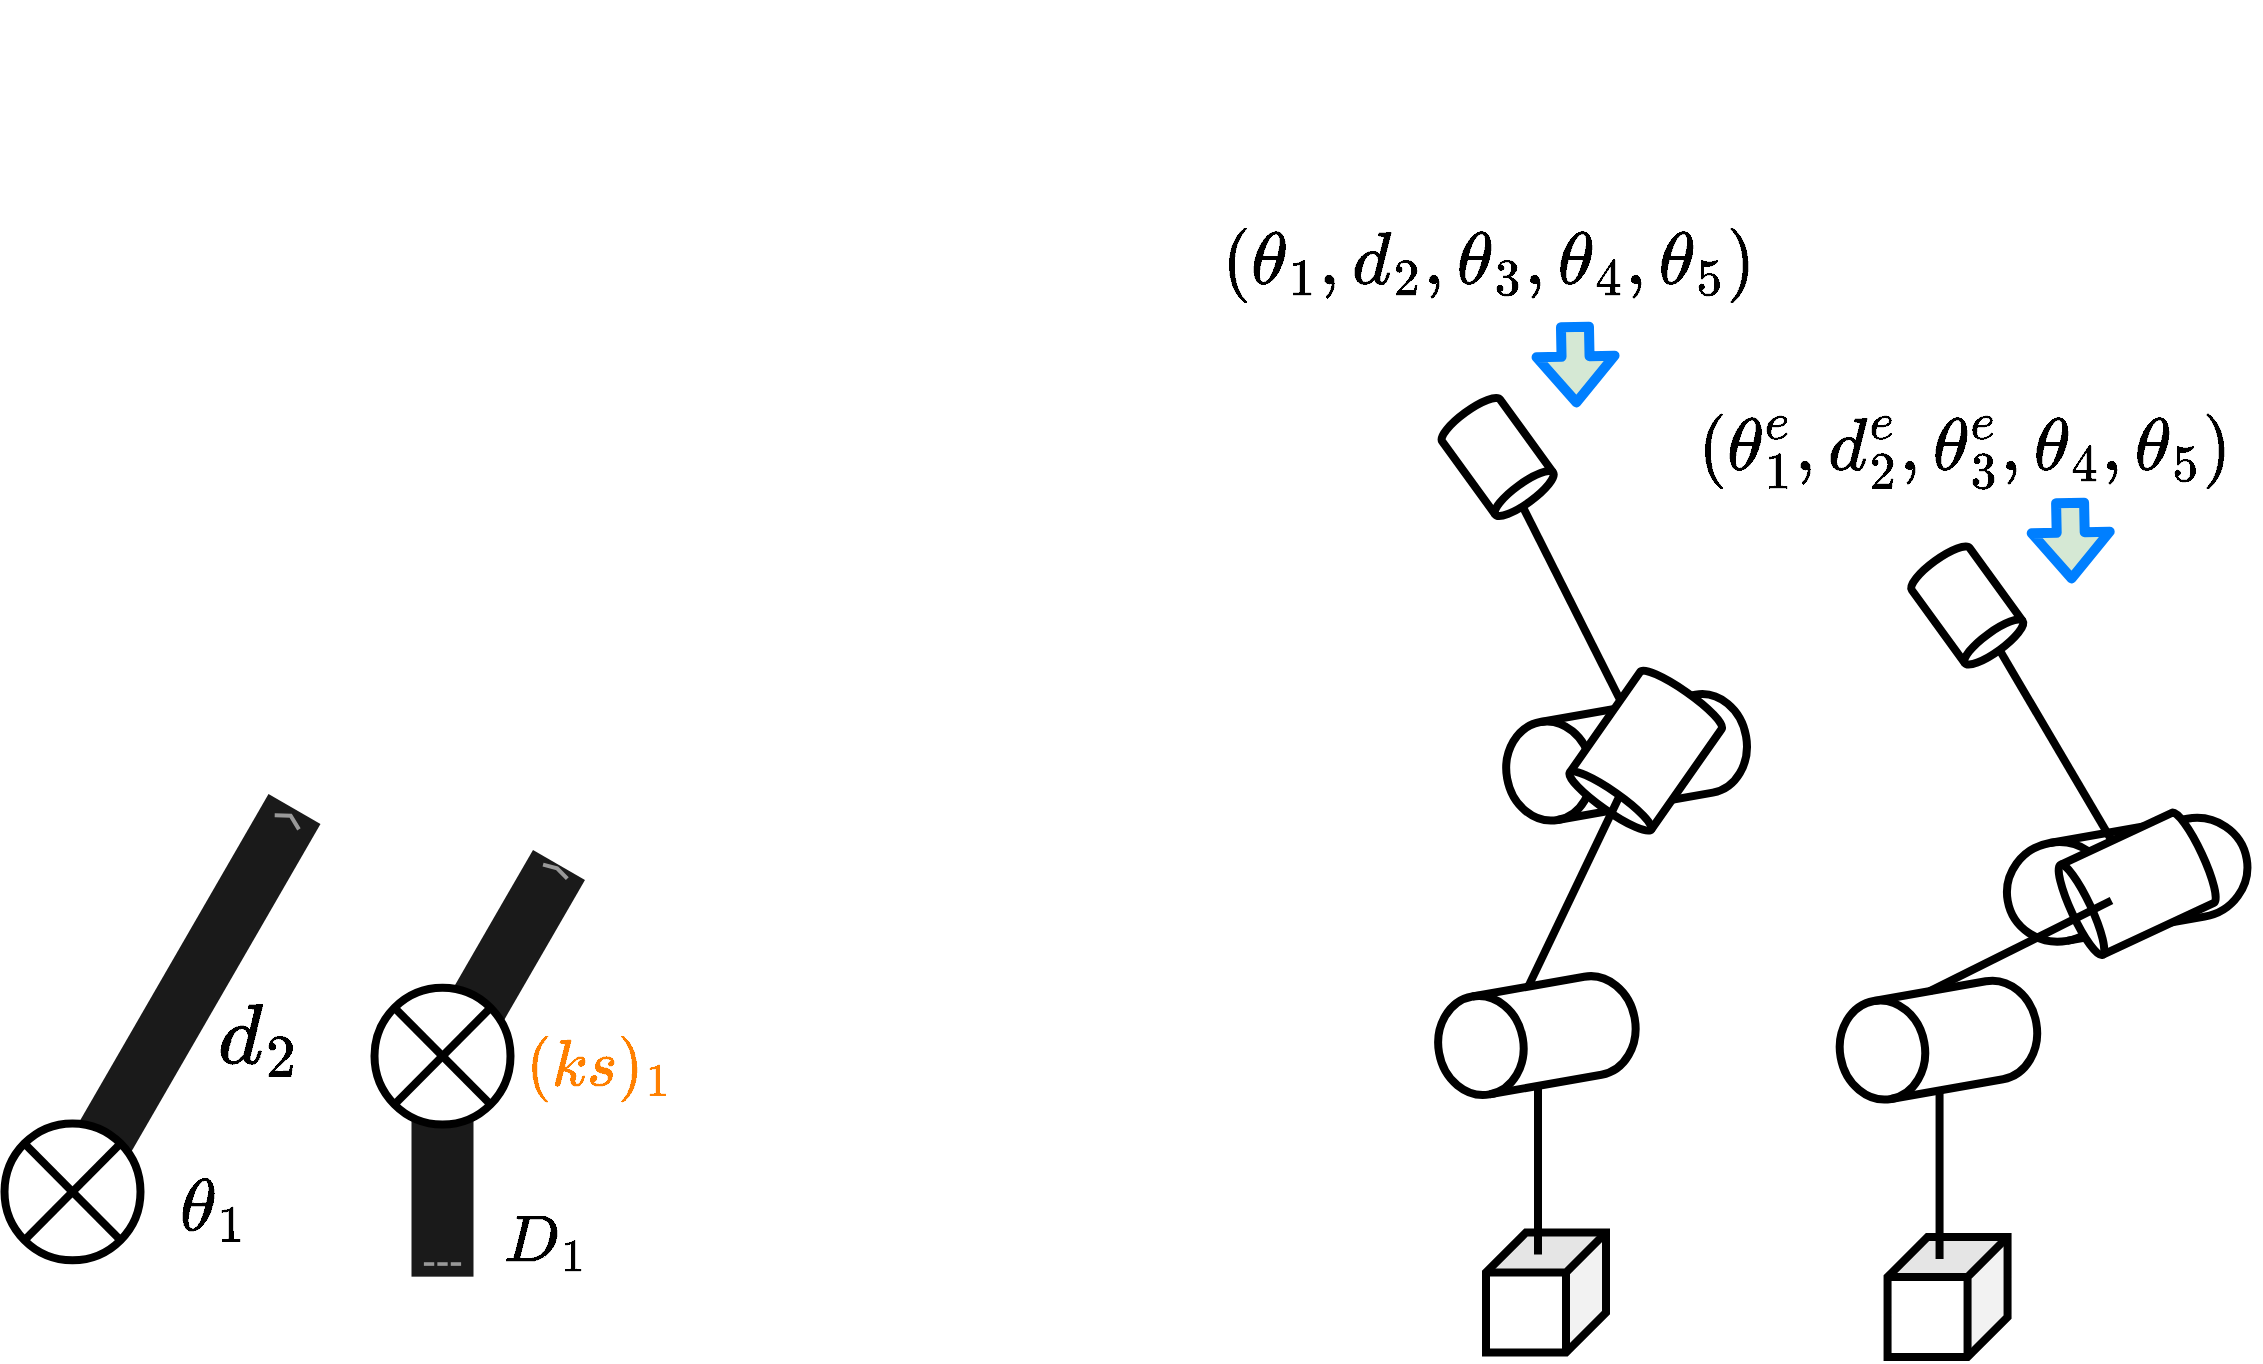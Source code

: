 <mxfile scale="3" border="0">
    <diagram id="aw2tME8MYQPTS3ObVP5B" name="Page-1">
        <mxGraphModel dx="2500" dy="923" grid="0" gridSize="10" guides="1" tooltips="1" connect="1" arrows="1" fold="1" page="1" pageScale="1" pageWidth="1169" pageHeight="827" background="#FFFFFF" math="1" shadow="0">
            <root>
                <mxCell id="0"/>
                <mxCell id="1" parent="0"/>
                <mxCell id="90" value="" style="shape=cylinder3;whiteSpace=wrap;html=1;boundedLbl=1;backgroundOutline=1;size=21.244;fontColor=#66FF66;strokeWidth=4;fontSize=32;rotation=-100;" parent="1" vertex="1">
                    <mxGeometry x="741.58" y="418.13" width="49.73" height="99.33" as="geometry"/>
                </mxCell>
                <mxCell id="307" value="" style="shape=cylinder3;whiteSpace=wrap;html=1;boundedLbl=1;backgroundOutline=1;size=21.244;fontColor=#66FF66;strokeWidth=4;fontSize=32;rotation=-100;" parent="1" vertex="1">
                    <mxGeometry x="786.43" y="268" width="49.73" height="121.31" as="geometry"/>
                </mxCell>
                <mxCell id="235" value="" style="shape=cylinder3;whiteSpace=wrap;html=1;boundedLbl=1;backgroundOutline=1;size=4.905;fontColor=#66FF66;strokeWidth=4;fontSize=32;rotation=-145;" parent="1" vertex="1">
                    <mxGeometry x="796" y="289.69" width="49.73" height="71.31" as="geometry"/>
                </mxCell>
                <mxCell id="232" value="" style="endArrow=none;html=1;fontColor=#66FF66;strokeColor=#000000;strokeWidth=4;fontSize=32;entryX=0.085;entryY=0.146;entryDx=0;entryDy=0;entryPerimeter=0;exitX=1;exitY=0.5;exitDx=0;exitDy=0;exitPerimeter=0;" parent="1" source="90" edge="1">
                    <mxGeometry width="50" height="50" relative="1" as="geometry">
                        <mxPoint x="784" y="400" as="sourcePoint"/>
                        <mxPoint x="807.589" y="348.363" as="targetPoint"/>
                    </mxGeometry>
                </mxCell>
                <mxCell id="238" value="" style="endArrow=none;html=1;fontColor=#66FF66;strokeColor=#000000;strokeWidth=4;fontSize=32;" parent="1" source="235" target="243" edge="1">
                    <mxGeometry width="50" height="50" relative="1" as="geometry">
                        <mxPoint x="805" y="302" as="sourcePoint"/>
                        <mxPoint x="789.056" y="252.793" as="targetPoint"/>
                    </mxGeometry>
                </mxCell>
                <mxCell id="243" value="" style="shape=cylinder3;whiteSpace=wrap;html=1;boundedLbl=1;backgroundOutline=1;size=4.905;fontColor=#66FF66;strokeWidth=4;fontSize=32;rotation=144;" parent="1" vertex="1">
                    <mxGeometry x="728.95" y="151" width="35.76" height="55" as="geometry"/>
                </mxCell>
                <mxCell id="3" value="" style="shape=cube;whiteSpace=wrap;html=1;boundedLbl=1;backgroundOutline=1;darkOpacity=0.05;darkOpacity2=0.1;rotation=90;strokeWidth=4;fontSize=32;" parent="1" vertex="1">
                    <mxGeometry x="741" y="566.25" width="60" height="60" as="geometry"/>
                </mxCell>
                <mxCell id="81" value="" style="endArrow=none;html=1;strokeWidth=4;fontSize=32;" parent="1" edge="1">
                    <mxGeometry width="50" height="50" relative="1" as="geometry">
                        <mxPoint x="767" y="577.25" as="sourcePoint"/>
                        <mxPoint x="767" y="493" as="targetPoint"/>
                    </mxGeometry>
                </mxCell>
                <mxCell id="344" value="" style="group" parent="1" vertex="1" connectable="0">
                    <mxGeometry x="0.25" y="385.998" width="206.0" height="194.152" as="geometry"/>
                </mxCell>
                <mxCell id="340" value="" style="strokeWidth=1;html=1;shadow=0;dashed=0;shape=mxgraph.android.action_bar_landscape;fillColor=#1A1A1A;strokeColor=#c0c0c0;strokeWidth=2;fontColor=#FFFFFF;rotation=-240;" parent="344" vertex="1">
                    <mxGeometry x="-16.25" y="46.63" width="215" height="30" as="geometry"/>
                </mxCell>
                <mxCell id="338" value="" style="shape=sumEllipse;perimeter=ellipsePerimeter;whiteSpace=wrap;html=1;backgroundOutline=1;fontColor=#FF99CC;strokeWidth=4;" parent="344" vertex="1">
                    <mxGeometry y="125.692" width="68" height="68.46" as="geometry"/>
                </mxCell>
                <mxCell id="350" value="&lt;font style=&quot;font-size: 36px;&quot;&gt;$$\theta_1$$&lt;/font&gt;" style="text;html=1;strokeColor=none;fillColor=none;align=center;verticalAlign=middle;whiteSpace=wrap;rounded=0;fillStyle=hatch;strokeWidth=4;fontFamily=Comic Sans MS;fontSize=60;fontColor=#000000;" parent="344" vertex="1">
                    <mxGeometry x="79.995" y="157.007" width="50.33" height="19.754" as="geometry"/>
                </mxCell>
                <mxCell id="351" value="&lt;font style=&quot;font-size: 36px;&quot; color=&quot;#000000&quot;&gt;$$d_2$$&lt;/font&gt;" style="text;html=1;align=center;verticalAlign=middle;resizable=0;points=[];autosize=1;strokeColor=none;fillColor=none;fontSize=24;fontColor=#FF6666;" parent="344" vertex="1">
                    <mxGeometry x="48.0" y="55.002" width="158" height="55" as="geometry"/>
                </mxCell>
                <mxCell id="345" value="" style="group" parent="1" vertex="1" connectable="0">
                    <mxGeometry x="185.25" y="374.998" width="132.151" height="213.332" as="geometry"/>
                </mxCell>
                <mxCell id="343" value="" style="strokeWidth=1;html=1;shadow=0;dashed=0;shape=mxgraph.android.action_bar_landscape;fillColor=#1A1A1A;strokeColor=#c0c0c0;strokeWidth=2;fontColor=#FFFFFF;rotation=-240;" parent="345" vertex="1">
                    <mxGeometry x="12" y="38.832" width="107" height="30" as="geometry"/>
                </mxCell>
                <mxCell id="341" value="" style="strokeWidth=1;html=1;shadow=0;dashed=0;shape=mxgraph.android.action_bar_landscape;fillColor=#1A1A1A;strokeColor=#c0c0c0;strokeWidth=2;fontColor=#FFFFFF;rotation=90;" parent="345" vertex="1">
                    <mxGeometry x="-16.5" y="147.332" width="101" height="31" as="geometry"/>
                </mxCell>
                <mxCell id="342" value="" style="shape=sumEllipse;perimeter=ellipsePerimeter;whiteSpace=wrap;html=1;backgroundOutline=1;fontColor=#FF99CC;strokeWidth=4;" parent="345" vertex="1">
                    <mxGeometry y="68.832" width="68" height="68.46" as="geometry"/>
                </mxCell>
                <mxCell id="346" value="&lt;font style=&quot;font-size: 32px;&quot;&gt;$$ D_1 $$&lt;/font&gt;" style="text;html=1;strokeColor=none;fillColor=none;align=center;verticalAlign=middle;whiteSpace=wrap;rounded=0;strokeWidth=4;fontSize=32;fontFamily=Times New Roman;" parent="345" vertex="1">
                    <mxGeometry x="66.09" y="178.33" width="39.15" height="30.464" as="geometry"/>
                </mxCell>
                <mxCell id="349" value="&lt;font color=&quot;#ff8000&quot; style=&quot;font-size: 32px;&quot;&gt;$$ (ks)_1 $$&lt;/font&gt;" style="text;html=1;strokeColor=none;fillColor=none;align=center;verticalAlign=middle;whiteSpace=wrap;rounded=0;strokeWidth=4;fontSize=32;fontFamily=Times New Roman;" parent="345" vertex="1">
                    <mxGeometry x="93.001" y="91.438" width="39.15" height="30.464" as="geometry"/>
                </mxCell>
                <mxCell id="361" value="" style="group" vertex="1" connectable="0" parent="1">
                    <mxGeometry x="913.997" y="220.002" width="211.65" height="408.508" as="geometry"/>
                </mxCell>
                <mxCell id="353" value="" style="shape=cylinder3;whiteSpace=wrap;html=1;boundedLbl=1;backgroundOutline=1;size=21.244;fontColor=#66FF66;strokeWidth=4;fontSize=32;rotation=-100;" vertex="1" parent="361">
                    <mxGeometry x="28.363" y="200.388" width="49.73" height="99.33" as="geometry"/>
                </mxCell>
                <mxCell id="354" value="" style="shape=cylinder3;whiteSpace=wrap;html=1;boundedLbl=1;backgroundOutline=1;size=25.741;fontColor=#66FF66;strokeWidth=4;fontSize=32;rotation=-100;" vertex="1" parent="361">
                    <mxGeometry x="122.733" y="109.258" width="49.73" height="121.31" as="geometry"/>
                </mxCell>
                <mxCell id="355" value="" style="shape=cylinder3;whiteSpace=wrap;html=1;boundedLbl=1;backgroundOutline=1;size=4.905;fontColor=#66FF66;strokeWidth=4;fontSize=32;rotation=-115;" vertex="1" parent="361">
                    <mxGeometry x="127.733" y="136.258" width="49.73" height="71.31" as="geometry"/>
                </mxCell>
                <mxCell id="356" value="" style="endArrow=none;html=1;fontColor=#66FF66;strokeColor=#000000;strokeWidth=4;fontSize=32;exitX=1;exitY=0.5;exitDx=0;exitDy=0;exitPerimeter=0;" edge="1" parent="361" source="353">
                    <mxGeometry width="50" height="50" relative="1" as="geometry">
                        <mxPoint x="70.783" y="182.258" as="sourcePoint"/>
                        <mxPoint x="139.733" y="180.258" as="targetPoint"/>
                    </mxGeometry>
                </mxCell>
                <mxCell id="357" value="" style="endArrow=none;html=1;fontColor=#66FF66;strokeColor=#000000;strokeWidth=4;fontSize=32;entryX=0.5;entryY=0;entryDx=0;entryDy=0;entryPerimeter=0;" edge="1" parent="361" source="355" target="358">
                    <mxGeometry width="50" height="50" relative="1" as="geometry">
                        <mxPoint x="91.783" y="84.258" as="sourcePoint"/>
                        <mxPoint x="90.733" y="68.258" as="targetPoint"/>
                    </mxGeometry>
                </mxCell>
                <mxCell id="358" value="" style="shape=cylinder3;whiteSpace=wrap;html=1;boundedLbl=1;backgroundOutline=1;size=4.905;fontColor=#66FF66;strokeWidth=4;fontSize=32;rotation=144;" vertex="1" parent="361">
                    <mxGeometry x="49.733" y="5.258" width="35.76" height="55" as="geometry"/>
                </mxCell>
                <mxCell id="359" value="" style="shape=cube;whiteSpace=wrap;html=1;boundedLbl=1;backgroundOutline=1;darkOpacity=0.05;darkOpacity2=0.1;rotation=90;strokeWidth=4;fontSize=32;" vertex="1" parent="361">
                    <mxGeometry x="27.783" y="348.508" width="60" height="60" as="geometry"/>
                </mxCell>
                <mxCell id="360" value="" style="endArrow=none;html=1;strokeWidth=4;fontSize=32;" edge="1" parent="361">
                    <mxGeometry width="50" height="50" relative="1" as="geometry">
                        <mxPoint x="53.783" y="359.508" as="sourcePoint"/>
                        <mxPoint x="53.783" y="275.258" as="targetPoint"/>
                    </mxGeometry>
                </mxCell>
                <mxCell id="364" value="&lt;font style=&quot;font-size: 36px;&quot;&gt;$$ (\theta_1, d_2, \theta_3, \theta_4, \theta_5)&amp;nbsp;$$&lt;/font&gt;" style="text;html=1;strokeColor=none;fillColor=none;align=center;verticalAlign=middle;whiteSpace=wrap;rounded=0;strokeWidth=4;fontSize=36;fontFamily=Times New Roman;fontColor=#000000;" vertex="1" parent="1">
                    <mxGeometry x="723.001" y="64.996" width="39.15" height="30.464" as="geometry"/>
                </mxCell>
                <mxCell id="366" value="&lt;font style=&quot;font-size: 36px;&quot;&gt;$$ (\theta_1^e, d_2^e, \theta_3^e, \theta_4, \theta_5)&amp;nbsp;$$&lt;/font&gt;" style="text;html=1;strokeColor=none;fillColor=none;align=center;verticalAlign=middle;whiteSpace=wrap;rounded=0;strokeWidth=4;fontSize=36;fontFamily=Times New Roman;fontColor=#000000;" vertex="1" parent="1">
                    <mxGeometry x="961.001" y="157.996" width="39.15" height="30.464" as="geometry"/>
                </mxCell>
                <mxCell id="369" value="" style="endArrow=classic;html=1;fontColor=#007FFF;fillColor=#d5e8d4;strokeColor=#007FFF;strokeWidth=5;fontSize=16;endFill=0;shape=flexArrow;entryX=0;entryY=1;entryDx=0;entryDy=-4.905;entryPerimeter=0;" edge="1" parent="1">
                    <mxGeometry width="50" height="50" relative="1" as="geometry">
                        <mxPoint x="1033.0" y="199" as="sourcePoint"/>
                        <mxPoint x="1033.854" y="241.711" as="targetPoint"/>
                    </mxGeometry>
                </mxCell>
                <mxCell id="371" value="" style="endArrow=classic;html=1;fontColor=#007FFF;fillColor=#d5e8d4;strokeColor=#007FFF;strokeWidth=5;fontSize=16;endFill=0;shape=flexArrow;entryX=0;entryY=1;entryDx=0;entryDy=-4.905;entryPerimeter=0;" edge="1" parent="1">
                    <mxGeometry width="50" height="50" relative="1" as="geometry">
                        <mxPoint x="785.43" y="111" as="sourcePoint"/>
                        <mxPoint x="786.284" y="153.711" as="targetPoint"/>
                    </mxGeometry>
                </mxCell>
            </root>
        </mxGraphModel>
    </diagram>
</mxfile>